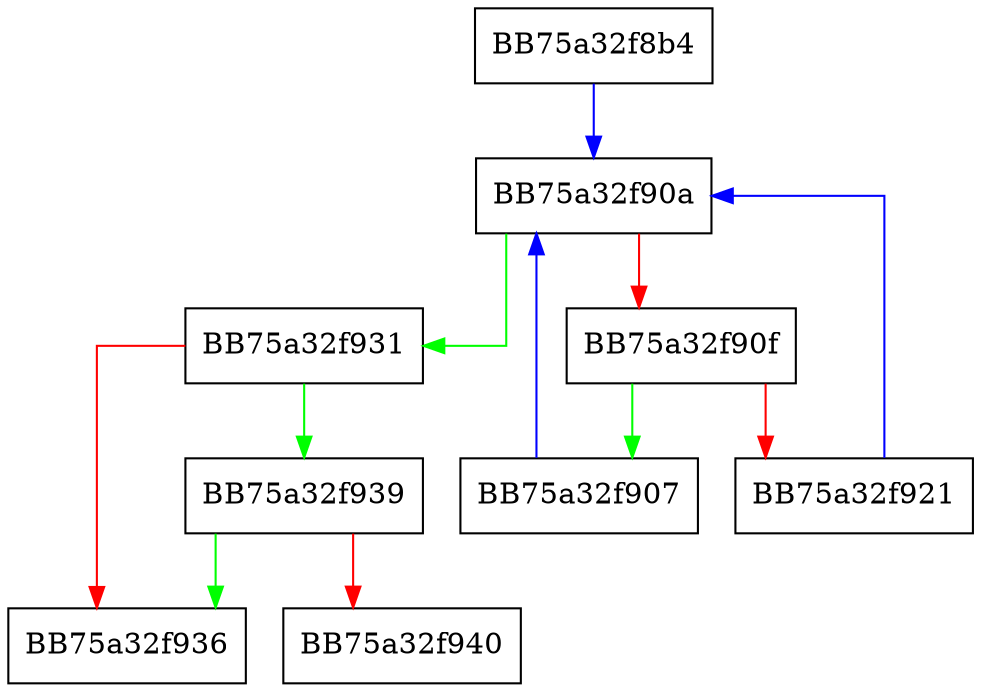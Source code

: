 digraph pe_get_api_id_x86 {
  node [shape="box"];
  graph [splines=ortho];
  BB75a32f8b4 -> BB75a32f90a [color="blue"];
  BB75a32f907 -> BB75a32f90a [color="blue"];
  BB75a32f90a -> BB75a32f931 [color="green"];
  BB75a32f90a -> BB75a32f90f [color="red"];
  BB75a32f90f -> BB75a32f907 [color="green"];
  BB75a32f90f -> BB75a32f921 [color="red"];
  BB75a32f921 -> BB75a32f90a [color="blue"];
  BB75a32f931 -> BB75a32f939 [color="green"];
  BB75a32f931 -> BB75a32f936 [color="red"];
  BB75a32f939 -> BB75a32f936 [color="green"];
  BB75a32f939 -> BB75a32f940 [color="red"];
}